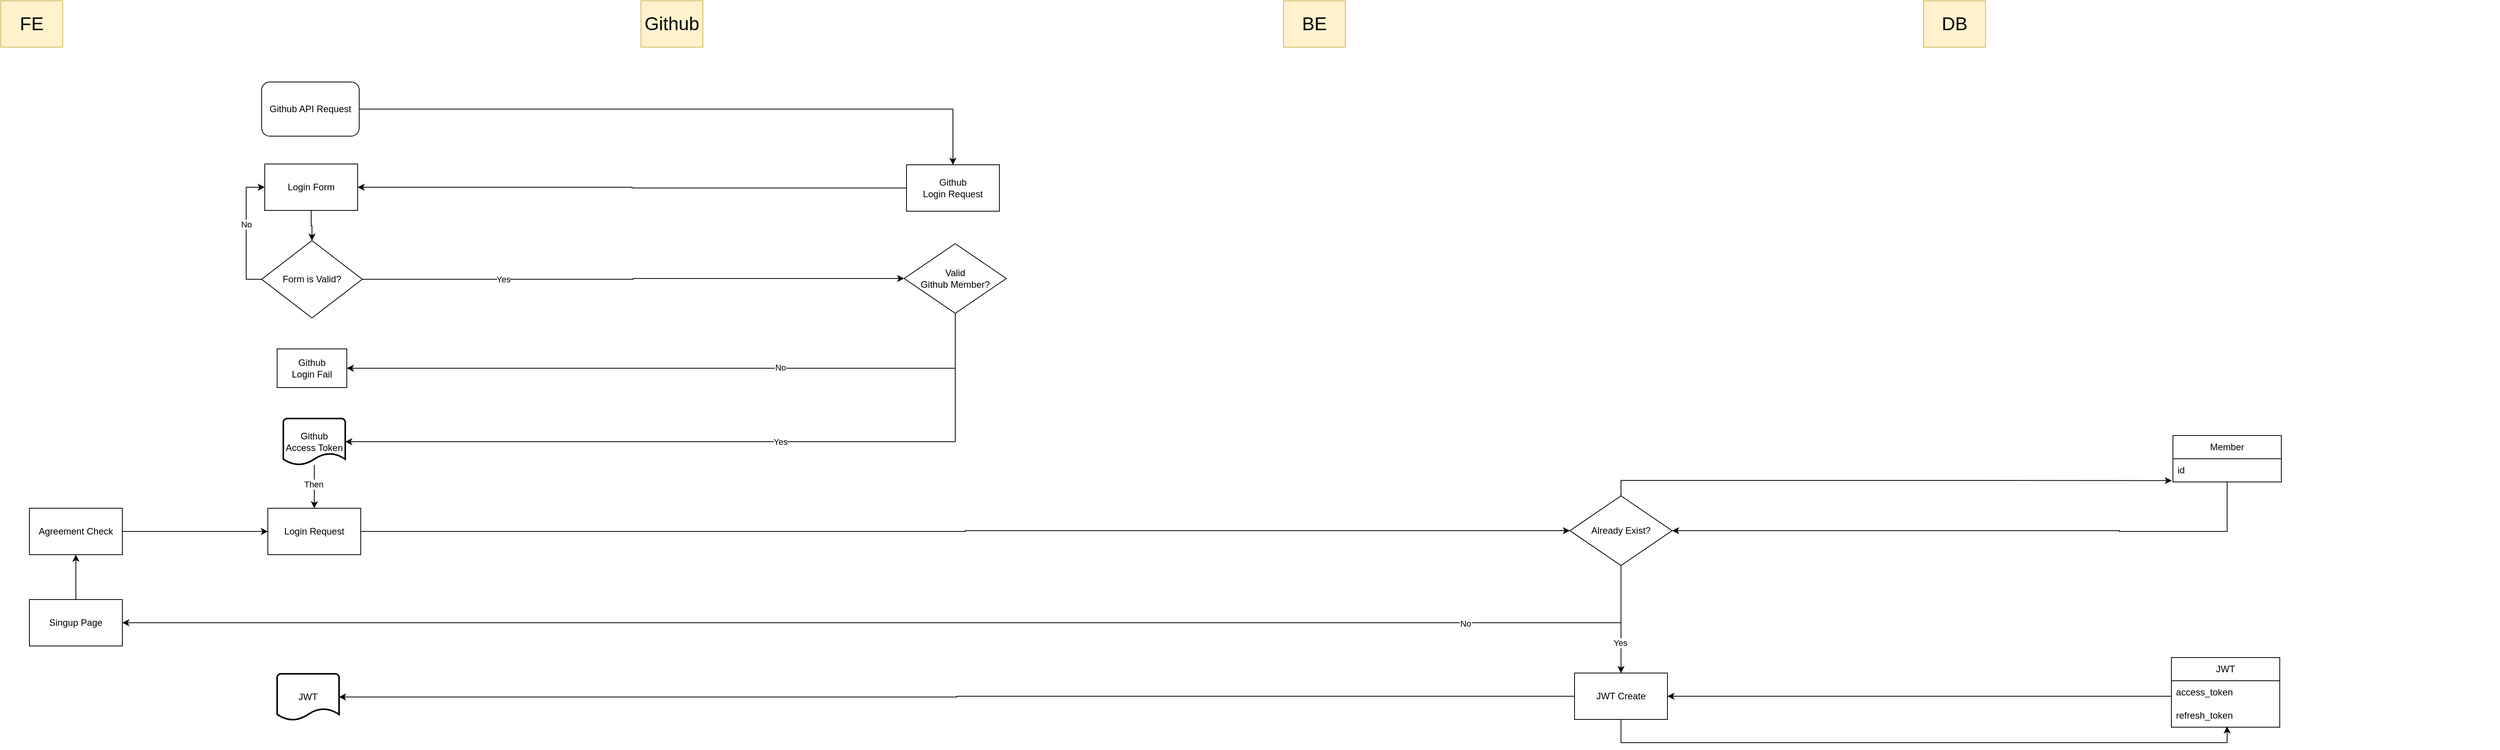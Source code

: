 <mxfile version="22.1.18" type="github" pages="2">
  <diagram name="로그인-토큰발급" id="oMTvJh4s9uJ8uuH1-UVI">
    <mxGraphModel dx="2927" dy="1130" grid="1" gridSize="10" guides="0" tooltips="1" connect="1" arrows="1" fold="1" page="1" pageScale="1" pageWidth="827" pageHeight="1169" math="0" shadow="0">
      <root>
        <mxCell id="0" />
        <mxCell id="1" parent="0" />
        <mxCell id="lEhialjVt_rpHtly2fDx-2" value="" style="edgeStyle=orthogonalEdgeStyle;rounded=0;orthogonalLoop=1;jettySize=auto;html=1;entryX=1;entryY=0.5;entryDx=0;entryDy=0;" edge="1" parent="1" source="nz82AR-Ov8s2bVuygeAf-3" target="nz82AR-Ov8s2bVuygeAf-11">
          <mxGeometry relative="1" as="geometry">
            <mxPoint x="406" y="484" as="targetPoint" />
            <Array as="points">
              <mxPoint x="406" y="475" />
            </Array>
          </mxGeometry>
        </mxCell>
        <mxCell id="lEhialjVt_rpHtly2fDx-4" value="" style="edgeStyle=orthogonalEdgeStyle;rounded=0;orthogonalLoop=1;jettySize=auto;html=1;entryX=1;entryY=0.5;entryDx=0;entryDy=0;entryPerimeter=0;" edge="1" parent="1" source="nz82AR-Ov8s2bVuygeAf-3" target="Zw-oJK_PBZ7GMt8sFQZV-1">
          <mxGeometry relative="1" as="geometry">
            <mxPoint x="406" y="484" as="targetPoint" />
            <Array as="points">
              <mxPoint x="406" y="570" />
            </Array>
          </mxGeometry>
        </mxCell>
        <mxCell id="nz82AR-Ov8s2bVuygeAf-3" value="Valid &lt;br&gt;Github Member?" style="rhombus;whiteSpace=wrap;html=1;" parent="1" vertex="1">
          <mxGeometry x="340" y="314" width="132" height="90" as="geometry" />
        </mxCell>
        <mxCell id="nz82AR-Ov8s2bVuygeAf-11" value="Github &lt;br&gt;Login Fail" style="rounded=0;whiteSpace=wrap;html=1;strokeColor=default;align=center;verticalAlign=middle;fontFamily=Helvetica;fontSize=12;fontColor=default;fillColor=default;" parent="1" vertex="1">
          <mxGeometry x="-470" y="450" width="90" height="50" as="geometry" />
        </mxCell>
        <mxCell id="lEhialjVt_rpHtly2fDx-9" value="" style="edgeStyle=orthogonalEdgeStyle;rounded=0;orthogonalLoop=1;jettySize=auto;html=1;" edge="1" parent="1" source="Zw-oJK_PBZ7GMt8sFQZV-1" target="lEhialjVt_rpHtly2fDx-6">
          <mxGeometry relative="1" as="geometry" />
        </mxCell>
        <mxCell id="Zw-oJK_PBZ7GMt8sFQZV-1" value="Github &lt;br&gt;Access Token" style="strokeWidth=2;html=1;shape=mxgraph.flowchart.document2;whiteSpace=wrap;size=0.25;" parent="1" vertex="1">
          <mxGeometry x="-462" y="540" width="80" height="60" as="geometry" />
        </mxCell>
        <mxCell id="lEhialjVt_rpHtly2fDx-12" value="" style="edgeStyle=orthogonalEdgeStyle;rounded=0;orthogonalLoop=1;jettySize=auto;html=1;entryX=-0.01;entryY=0.944;entryDx=0;entryDy=0;entryPerimeter=0;" edge="1" parent="1" source="Zw-oJK_PBZ7GMt8sFQZV-10" target="Zw-oJK_PBZ7GMt8sFQZV-28">
          <mxGeometry relative="1" as="geometry">
            <mxPoint x="1412" y="685" as="targetPoint" />
          </mxGeometry>
        </mxCell>
        <mxCell id="lEhialjVt_rpHtly2fDx-18" value="" style="edgeStyle=orthogonalEdgeStyle;rounded=0;orthogonalLoop=1;jettySize=auto;html=1;entryX=1;entryY=0.5;entryDx=0;entryDy=0;" edge="1" parent="1" source="Zw-oJK_PBZ7GMt8sFQZV-10" target="lEhialjVt_rpHtly2fDx-16">
          <mxGeometry relative="1" as="geometry">
            <mxPoint x="1266" y="810" as="targetPoint" />
            <Array as="points">
              <mxPoint x="1266" y="804" />
            </Array>
          </mxGeometry>
        </mxCell>
        <mxCell id="lEhialjVt_rpHtly2fDx-25" style="edgeStyle=orthogonalEdgeStyle;rounded=0;orthogonalLoop=1;jettySize=auto;html=1;entryX=0.5;entryY=0;entryDx=0;entryDy=0;" edge="1" parent="1" source="Zw-oJK_PBZ7GMt8sFQZV-10" target="lEhialjVt_rpHtly2fDx-20">
          <mxGeometry relative="1" as="geometry" />
        </mxCell>
        <mxCell id="Zw-oJK_PBZ7GMt8sFQZV-10" value="Already Exist?" style="rhombus;whiteSpace=wrap;html=1;" parent="1" vertex="1">
          <mxGeometry x="1200" y="640" width="132" height="90" as="geometry" />
        </mxCell>
        <mxCell id="lEhialjVt_rpHtly2fDx-15" value="" style="edgeStyle=orthogonalEdgeStyle;rounded=0;orthogonalLoop=1;jettySize=auto;html=1;entryX=1;entryY=0.5;entryDx=0;entryDy=0;" edge="1" parent="1" source="Zw-oJK_PBZ7GMt8sFQZV-27" target="Zw-oJK_PBZ7GMt8sFQZV-10">
          <mxGeometry relative="1" as="geometry">
            <mxPoint x="1899" y="671" as="targetPoint" />
            <Array as="points">
              <mxPoint x="1910" y="686" />
            </Array>
          </mxGeometry>
        </mxCell>
        <object label="Member" id="Zw-oJK_PBZ7GMt8sFQZV-27">
          <mxCell style="swimlane;fontStyle=0;childLayout=stackLayout;horizontal=1;startSize=30;horizontalStack=0;resizeParent=1;resizeParentMax=0;resizeLast=0;collapsible=1;marginBottom=0;whiteSpace=wrap;html=1;" parent="1" vertex="1">
            <mxGeometry x="1979" y="562" width="140" height="60" as="geometry">
              <mxRectangle x="160" y="885.5" width="60" height="30" as="alternateBounds" />
            </mxGeometry>
          </mxCell>
        </object>
        <mxCell id="Zw-oJK_PBZ7GMt8sFQZV-28" value="id" style="text;strokeColor=none;fillColor=none;align=left;verticalAlign=middle;spacingLeft=4;spacingRight=4;overflow=hidden;points=[[0,0.5],[1,0.5]];portConstraint=eastwest;rotatable=0;whiteSpace=wrap;html=1;" parent="Zw-oJK_PBZ7GMt8sFQZV-27" vertex="1">
          <mxGeometry y="30" width="140" height="30" as="geometry" />
        </mxCell>
        <mxCell id="lEhialjVt_rpHtly2fDx-30" value="" style="edgeStyle=orthogonalEdgeStyle;rounded=0;orthogonalLoop=1;jettySize=auto;html=1;entryX=1;entryY=0.5;entryDx=0;entryDy=0;" edge="1" parent="1" source="Zw-oJK_PBZ7GMt8sFQZV-38" target="lEhialjVt_rpHtly2fDx-20">
          <mxGeometry relative="1" as="geometry">
            <mxPoint x="1897" y="894" as="targetPoint" />
            <Array as="points">
              <mxPoint x="2047" y="899" />
            </Array>
          </mxGeometry>
        </mxCell>
        <object label="JWT" id="Zw-oJK_PBZ7GMt8sFQZV-38">
          <mxCell style="swimlane;fontStyle=0;childLayout=stackLayout;horizontal=1;startSize=30;horizontalStack=0;resizeParent=1;resizeParentMax=0;resizeLast=0;collapsible=1;marginBottom=0;whiteSpace=wrap;html=1;" parent="1" vertex="1">
            <mxGeometry x="1977" y="849" width="140" height="90" as="geometry">
              <mxRectangle x="160" y="1017" width="60" height="30" as="alternateBounds" />
            </mxGeometry>
          </mxCell>
        </object>
        <mxCell id="Zw-oJK_PBZ7GMt8sFQZV-39" value="access_token" style="text;strokeColor=none;fillColor=none;align=left;verticalAlign=middle;spacingLeft=4;spacingRight=4;overflow=hidden;points=[[0,0.5],[1,0.5]];portConstraint=eastwest;rotatable=0;whiteSpace=wrap;html=1;" parent="Zw-oJK_PBZ7GMt8sFQZV-38" vertex="1">
          <mxGeometry y="30" width="140" height="30" as="geometry" />
        </mxCell>
        <mxCell id="Zw-oJK_PBZ7GMt8sFQZV-40" value="refresh_token" style="text;strokeColor=none;fillColor=none;align=left;verticalAlign=middle;spacingLeft=4;spacingRight=4;overflow=hidden;points=[[0,0.5],[1,0.5]];portConstraint=eastwest;rotatable=0;whiteSpace=wrap;html=1;" parent="Zw-oJK_PBZ7GMt8sFQZV-38" vertex="1">
          <mxGeometry y="60" width="140" height="30" as="geometry" />
        </mxCell>
        <mxCell id="Zw-oJK_PBZ7GMt8sFQZV-47" value="JWT" style="strokeWidth=2;html=1;shape=mxgraph.flowchart.document2;whiteSpace=wrap;size=0.25;" parent="1" vertex="1">
          <mxGeometry x="-470" y="870" width="80" height="60" as="geometry" />
        </mxCell>
        <mxCell id="JmVFnfvvYfjK1NHhv5S9-3" value="&lt;font style=&quot;font-size: 24px;&quot;&gt;Github&lt;/font&gt;" style="text;html=1;strokeColor=#d6b656;fillColor=#fff2cc;align=center;verticalAlign=middle;whiteSpace=wrap;rounded=0;" vertex="1" parent="1">
          <mxGeometry width="80" height="60" as="geometry" />
        </mxCell>
        <mxCell id="JmVFnfvvYfjK1NHhv5S9-4" value="&lt;font style=&quot;font-size: 24px;&quot;&gt;FE&lt;/font&gt;" style="text;html=1;strokeColor=#d6b656;fillColor=#fff2cc;align=center;verticalAlign=middle;whiteSpace=wrap;rounded=0;" vertex="1" parent="1">
          <mxGeometry x="-827" width="80" height="60" as="geometry" />
        </mxCell>
        <mxCell id="JmVFnfvvYfjK1NHhv5S9-5" value="&lt;font style=&quot;font-size: 24px;&quot;&gt;BE&lt;/font&gt;" style="text;html=1;strokeColor=#d6b656;fillColor=#fff2cc;align=center;verticalAlign=middle;whiteSpace=wrap;rounded=0;" vertex="1" parent="1">
          <mxGeometry x="830" width="80" height="60" as="geometry" />
        </mxCell>
        <mxCell id="JmVFnfvvYfjK1NHhv5S9-14" value="" style="edgeStyle=orthogonalEdgeStyle;rounded=0;orthogonalLoop=1;jettySize=auto;html=1;entryX=0.5;entryY=0;entryDx=0;entryDy=0;" edge="1" parent="1" source="JmVFnfvvYfjK1NHhv5S9-6" target="JmVFnfvvYfjK1NHhv5S9-12">
          <mxGeometry relative="1" as="geometry">
            <mxPoint x="-284" y="155" as="targetPoint" />
          </mxGeometry>
        </mxCell>
        <mxCell id="JmVFnfvvYfjK1NHhv5S9-6" value="Github API Request" style="rounded=1;whiteSpace=wrap;html=1;" vertex="1" parent="1">
          <mxGeometry x="-490" y="105" width="126" height="70" as="geometry" />
        </mxCell>
        <mxCell id="JmVFnfvvYfjK1NHhv5S9-8" value="&lt;font style=&quot;font-size: 24px;&quot;&gt;DB&lt;/font&gt;" style="text;html=1;strokeColor=#d6b656;fillColor=#fff2cc;align=center;verticalAlign=middle;whiteSpace=wrap;rounded=0;" vertex="1" parent="1">
          <mxGeometry x="1657" width="80" height="60" as="geometry" />
        </mxCell>
        <mxCell id="6RO-E3ENFRVG-DHfxffZ-2" value="" style="edgeStyle=orthogonalEdgeStyle;rounded=0;orthogonalLoop=1;jettySize=auto;html=1;entryX=1;entryY=0.5;entryDx=0;entryDy=0;" edge="1" parent="1" source="JmVFnfvvYfjK1NHhv5S9-12" target="JmVFnfvvYfjK1NHhv5S9-15">
          <mxGeometry relative="1" as="geometry">
            <mxPoint x="263" y="242" as="targetPoint" />
          </mxGeometry>
        </mxCell>
        <mxCell id="JmVFnfvvYfjK1NHhv5S9-12" value="Github &lt;br&gt;Login Request" style="rounded=0;whiteSpace=wrap;html=1;strokeColor=default;align=center;verticalAlign=middle;fontFamily=Helvetica;fontSize=12;fontColor=default;fillColor=default;" vertex="1" parent="1">
          <mxGeometry x="343" y="212" width="120" height="60" as="geometry" />
        </mxCell>
        <mxCell id="JmVFnfvvYfjK1NHhv5S9-18" value="" style="edgeStyle=orthogonalEdgeStyle;rounded=0;orthogonalLoop=1;jettySize=auto;html=1;" edge="1" parent="1" source="JmVFnfvvYfjK1NHhv5S9-15" target="JmVFnfvvYfjK1NHhv5S9-16">
          <mxGeometry relative="1" as="geometry" />
        </mxCell>
        <mxCell id="JmVFnfvvYfjK1NHhv5S9-15" value="Login Form" style="rounded=0;whiteSpace=wrap;html=1;strokeColor=default;align=center;verticalAlign=middle;fontFamily=Helvetica;fontSize=12;fontColor=default;fillColor=default;" vertex="1" parent="1">
          <mxGeometry x="-486" y="211" width="120" height="60" as="geometry" />
        </mxCell>
        <mxCell id="JmVFnfvvYfjK1NHhv5S9-19" value="" style="edgeStyle=orthogonalEdgeStyle;rounded=0;orthogonalLoop=1;jettySize=auto;html=1;entryX=0;entryY=0.5;entryDx=0;entryDy=0;" edge="1" parent="1" source="JmVFnfvvYfjK1NHhv5S9-16" target="JmVFnfvvYfjK1NHhv5S9-15">
          <mxGeometry relative="1" as="geometry">
            <mxPoint x="-570" y="350" as="targetPoint" />
            <Array as="points">
              <mxPoint x="-510" y="360" />
              <mxPoint x="-510" y="241" />
            </Array>
          </mxGeometry>
        </mxCell>
        <mxCell id="6RO-E3ENFRVG-DHfxffZ-3" value="" style="edgeStyle=orthogonalEdgeStyle;rounded=0;orthogonalLoop=1;jettySize=auto;html=1;entryX=0;entryY=0.5;entryDx=0;entryDy=0;" edge="1" parent="1" source="JmVFnfvvYfjK1NHhv5S9-16" target="nz82AR-Ov8s2bVuygeAf-3">
          <mxGeometry relative="1" as="geometry">
            <mxPoint x="-280" y="360" as="targetPoint" />
          </mxGeometry>
        </mxCell>
        <mxCell id="JmVFnfvvYfjK1NHhv5S9-16" value="Form is Valid?" style="rhombus;whiteSpace=wrap;html=1;" vertex="1" parent="1">
          <mxGeometry x="-490" y="310" width="130" height="100" as="geometry" />
        </mxCell>
        <mxCell id="6RO-E3ENFRVG-DHfxffZ-1" value="No" style="edgeLabel;html=1;align=center;verticalAlign=middle;resizable=0;points=[];" vertex="1" connectable="0" parent="1">
          <mxGeometry x="-509.996" y="289" as="geometry" />
        </mxCell>
        <mxCell id="lEhialjVt_rpHtly2fDx-1" value="Yes" style="edgeLabel;html=1;align=center;verticalAlign=middle;resizable=0;points=[];" vertex="1" connectable="0" parent="1">
          <mxGeometry x="-177.999" y="360" as="geometry" />
        </mxCell>
        <mxCell id="lEhialjVt_rpHtly2fDx-3" value="No" style="edgeLabel;html=1;align=center;verticalAlign=middle;resizable=0;points=[];" vertex="1" connectable="0" parent="1">
          <mxGeometry x="180.004" y="474" as="geometry" />
        </mxCell>
        <mxCell id="lEhialjVt_rpHtly2fDx-5" value="Yes" style="edgeLabel;html=1;align=center;verticalAlign=middle;resizable=0;points=[];" vertex="1" connectable="0" parent="1">
          <mxGeometry x="180.001" y="570" as="geometry" />
        </mxCell>
        <mxCell id="lEhialjVt_rpHtly2fDx-11" value="" style="edgeStyle=orthogonalEdgeStyle;rounded=0;orthogonalLoop=1;jettySize=auto;html=1;entryX=0;entryY=0.5;entryDx=0;entryDy=0;" edge="1" parent="1" source="lEhialjVt_rpHtly2fDx-6" target="Zw-oJK_PBZ7GMt8sFQZV-10">
          <mxGeometry relative="1" as="geometry">
            <mxPoint x="-282" y="686" as="targetPoint" />
          </mxGeometry>
        </mxCell>
        <mxCell id="lEhialjVt_rpHtly2fDx-6" value="Login Request" style="rounded=0;whiteSpace=wrap;html=1;strokeColor=default;align=center;verticalAlign=middle;fontFamily=Helvetica;fontSize=12;fontColor=default;fillColor=default;" vertex="1" parent="1">
          <mxGeometry x="-482" y="656" width="120" height="60" as="geometry" />
        </mxCell>
        <mxCell id="lEhialjVt_rpHtly2fDx-10" value="Then" style="edgeLabel;html=1;align=center;verticalAlign=middle;resizable=0;points=[];" vertex="1" connectable="0" parent="1">
          <mxGeometry x="-382.999" y="546" as="geometry">
            <mxPoint x="-40" y="79" as="offset" />
          </mxGeometry>
        </mxCell>
        <mxCell id="lEhialjVt_rpHtly2fDx-23" value="" style="edgeStyle=orthogonalEdgeStyle;rounded=0;orthogonalLoop=1;jettySize=auto;html=1;" edge="1" parent="1" source="lEhialjVt_rpHtly2fDx-16" target="lEhialjVt_rpHtly2fDx-22">
          <mxGeometry relative="1" as="geometry" />
        </mxCell>
        <mxCell id="lEhialjVt_rpHtly2fDx-16" value="Singup Page" style="rounded=0;whiteSpace=wrap;html=1;strokeColor=default;align=center;verticalAlign=middle;fontFamily=Helvetica;fontSize=12;fontColor=default;fillColor=default;" vertex="1" parent="1">
          <mxGeometry x="-790" y="774" width="120" height="60" as="geometry" />
        </mxCell>
        <mxCell id="lEhialjVt_rpHtly2fDx-19" value="No" style="edgeLabel;html=1;align=center;verticalAlign=middle;resizable=0;points=[];" vertex="1" connectable="0" parent="1">
          <mxGeometry x="2200.004" y="695" as="geometry">
            <mxPoint x="-1135" y="110" as="offset" />
          </mxGeometry>
        </mxCell>
        <mxCell id="lEhialjVt_rpHtly2fDx-32" value="" style="edgeStyle=orthogonalEdgeStyle;rounded=0;orthogonalLoop=1;jettySize=auto;html=1;entryX=0.514;entryY=0.967;entryDx=0;entryDy=0;entryPerimeter=0;" edge="1" parent="1" source="lEhialjVt_rpHtly2fDx-20" target="Zw-oJK_PBZ7GMt8sFQZV-40">
          <mxGeometry relative="1" as="geometry">
            <mxPoint x="1406" y="899" as="targetPoint" />
            <Array as="points">
              <mxPoint x="1266" y="959" />
              <mxPoint x="2049" y="959" />
            </Array>
          </mxGeometry>
        </mxCell>
        <mxCell id="lEhialjVt_rpHtly2fDx-20" value="JWT Create" style="rounded=0;whiteSpace=wrap;html=1;strokeColor=default;align=center;verticalAlign=middle;fontFamily=Helvetica;fontSize=12;fontColor=default;fillColor=default;" vertex="1" parent="1">
          <mxGeometry x="1206" y="869" width="120" height="60" as="geometry" />
        </mxCell>
        <mxCell id="lEhialjVt_rpHtly2fDx-24" value="" style="edgeStyle=orthogonalEdgeStyle;rounded=0;orthogonalLoop=1;jettySize=auto;html=1;entryX=0;entryY=0.5;entryDx=0;entryDy=0;" edge="1" parent="1" source="lEhialjVt_rpHtly2fDx-22" target="lEhialjVt_rpHtly2fDx-6">
          <mxGeometry relative="1" as="geometry">
            <mxPoint x="-590" y="690" as="targetPoint" />
          </mxGeometry>
        </mxCell>
        <mxCell id="lEhialjVt_rpHtly2fDx-22" value="Agreement Check" style="rounded=0;whiteSpace=wrap;html=1;strokeColor=default;align=center;verticalAlign=middle;fontFamily=Helvetica;fontSize=12;fontColor=default;fillColor=default;" vertex="1" parent="1">
          <mxGeometry x="-790" y="656" width="120" height="60" as="geometry" />
        </mxCell>
        <mxCell id="lEhialjVt_rpHtly2fDx-26" value="Yes" style="edgeLabel;html=1;align=center;verticalAlign=middle;resizable=0;points=[];" vertex="1" connectable="0" parent="1">
          <mxGeometry x="2400.004" y="720" as="geometry">
            <mxPoint x="-1135" y="110" as="offset" />
          </mxGeometry>
        </mxCell>
        <mxCell id="lEhialjVt_rpHtly2fDx-33" style="edgeStyle=orthogonalEdgeStyle;rounded=0;orthogonalLoop=1;jettySize=auto;html=1;entryX=1;entryY=0.5;entryDx=0;entryDy=0;entryPerimeter=0;" edge="1" parent="1" source="lEhialjVt_rpHtly2fDx-20" target="Zw-oJK_PBZ7GMt8sFQZV-47">
          <mxGeometry relative="1" as="geometry" />
        </mxCell>
      </root>
    </mxGraphModel>
  </diagram>
  <diagram id="Yhh-irI7pM7k6TjS8a3b" name="공부-피드">
    <mxGraphModel dx="724" dy="390" grid="1" gridSize="10" guides="1" tooltips="1" connect="1" arrows="1" fold="1" page="1" pageScale="1" pageWidth="827" pageHeight="1169" math="0" shadow="0">
      <root>
        <mxCell id="0" />
        <mxCell id="1" parent="0" />
        <mxCell id="00pomBXMcCXH715_GB82-51" style="edgeStyle=orthogonalEdgeStyle;rounded=0;orthogonalLoop=1;jettySize=auto;html=1;exitX=1;exitY=0.5;exitDx=0;exitDy=0;entryX=0;entryY=0.5;entryDx=0;entryDy=0;" parent="1" source="00pomBXMcCXH715_GB82-4" target="00pomBXMcCXH715_GB82-57" edge="1">
          <mxGeometry relative="1" as="geometry">
            <mxPoint x="160" y="60" as="targetPoint" />
          </mxGeometry>
        </mxCell>
        <mxCell id="00pomBXMcCXH715_GB82-4" value="&lt;font style=&quot;font-size: 8px;&quot;&gt;Start&lt;br&gt;&lt;/font&gt;" style="rounded=1;whiteSpace=wrap;html=1;" parent="1" vertex="1">
          <mxGeometry x="40" y="40" width="80" height="40" as="geometry" />
        </mxCell>
        <mxCell id="00pomBXMcCXH715_GB82-49" value="" style="edgeStyle=orthogonalEdgeStyle;rounded=0;orthogonalLoop=1;jettySize=auto;html=1;" parent="1" source="00pomBXMcCXH715_GB82-12" target="00pomBXMcCXH715_GB82-48" edge="1">
          <mxGeometry relative="1" as="geometry" />
        </mxCell>
        <mxCell id="00pomBXMcCXH715_GB82-12" value="&lt;font style=&quot;font-size: 8px;&quot;&gt;Feed&lt;/font&gt;" style="swimlane;fontStyle=0;childLayout=stackLayout;horizontal=1;startSize=30;horizontalStack=0;resizeParent=1;resizeParentMax=0;resizeLast=0;collapsible=1;marginBottom=0;whiteSpace=wrap;html=1;" parent="1" vertex="1">
          <mxGeometry x="360" y="540" width="120" height="60" as="geometry" />
        </mxCell>
        <mxCell id="00pomBXMcCXH715_GB82-15" value="&lt;span style=&quot;font-size: 8px;&quot;&gt;Contents&lt;br&gt;&lt;/span&gt;" style="text;strokeColor=none;fillColor=none;align=left;verticalAlign=middle;spacingLeft=4;spacingRight=4;overflow=hidden;points=[[0,0.5],[1,0.5]];portConstraint=eastwest;rotatable=0;whiteSpace=wrap;html=1;" parent="00pomBXMcCXH715_GB82-12" vertex="1">
          <mxGeometry y="30" width="120" height="30" as="geometry" />
        </mxCell>
        <mxCell id="00pomBXMcCXH715_GB82-45" style="edgeStyle=orthogonalEdgeStyle;rounded=0;orthogonalLoop=1;jettySize=auto;html=1;exitX=1;exitY=0.5;exitDx=0;exitDy=0;entryX=0;entryY=0.5;entryDx=0;entryDy=0;" parent="1" source="00pomBXMcCXH715_GB82-17" target="00pomBXMcCXH715_GB82-12" edge="1">
          <mxGeometry relative="1" as="geometry" />
        </mxCell>
        <mxCell id="00pomBXMcCXH715_GB82-17" value="&lt;font style=&quot;font-size: 8px;&quot;&gt;TempFeed&lt;/font&gt;" style="swimlane;fontStyle=0;childLayout=stackLayout;horizontal=1;startSize=30;horizontalStack=0;resizeParent=1;resizeParentMax=0;resizeLast=0;collapsible=1;marginBottom=0;whiteSpace=wrap;html=1;" parent="1" vertex="1">
          <mxGeometry x="160" y="660" width="120" height="60" as="geometry">
            <mxRectangle x="360" y="60" width="80" height="30" as="alternateBounds" />
          </mxGeometry>
        </mxCell>
        <mxCell id="00pomBXMcCXH715_GB82-18" value="&lt;span style=&quot;font-size: 8px;&quot;&gt;Contents&lt;br&gt;&lt;/span&gt;" style="text;strokeColor=none;fillColor=none;align=left;verticalAlign=middle;spacingLeft=4;spacingRight=4;overflow=hidden;points=[[0,0.5],[1,0.5]];portConstraint=eastwest;rotatable=0;whiteSpace=wrap;html=1;" parent="00pomBXMcCXH715_GB82-17" vertex="1">
          <mxGeometry y="30" width="120" height="30" as="geometry" />
        </mxCell>
        <mxCell id="00pomBXMcCXH715_GB82-95" style="edgeStyle=orthogonalEdgeStyle;rounded=0;orthogonalLoop=1;jettySize=auto;html=1;exitX=0;exitY=0.5;exitDx=0;exitDy=0;entryX=0;entryY=0;entryDx=0;entryDy=0;" parent="1" source="00pomBXMcCXH715_GB82-21" target="00pomBXMcCXH715_GB82-17" edge="1">
          <mxGeometry relative="1" as="geometry" />
        </mxCell>
        <mxCell id="00pomBXMcCXH715_GB82-96" style="edgeStyle=orthogonalEdgeStyle;rounded=0;orthogonalLoop=1;jettySize=auto;html=1;exitX=0.5;exitY=1;exitDx=0;exitDy=0;entryX=0.5;entryY=0;entryDx=0;entryDy=0;" parent="1" source="00pomBXMcCXH715_GB82-21" target="00pomBXMcCXH715_GB82-91" edge="1">
          <mxGeometry relative="1" as="geometry" />
        </mxCell>
        <mxCell id="00pomBXMcCXH715_GB82-21" value="&lt;span style=&quot;font-size: 8px;&quot;&gt;Start Timer&lt;/span&gt;" style="rounded=1;whiteSpace=wrap;html=1;" parent="1" vertex="1">
          <mxGeometry x="360" y="280" width="80" height="40" as="geometry" />
        </mxCell>
        <mxCell id="00pomBXMcCXH715_GB82-40" style="edgeStyle=orthogonalEdgeStyle;rounded=0;orthogonalLoop=1;jettySize=auto;html=1;exitX=1;exitY=0.5;exitDx=0;exitDy=0;entryX=0;entryY=0.5;entryDx=0;entryDy=0;" parent="1" source="00pomBXMcCXH715_GB82-22" target="00pomBXMcCXH715_GB82-31" edge="1">
          <mxGeometry relative="1" as="geometry" />
        </mxCell>
        <mxCell id="00pomBXMcCXH715_GB82-44" style="edgeStyle=orthogonalEdgeStyle;rounded=0;orthogonalLoop=1;jettySize=auto;html=1;exitX=0.5;exitY=1;exitDx=0;exitDy=0;entryX=1;entryY=0;entryDx=0;entryDy=0;" parent="1" source="00pomBXMcCXH715_GB82-22" target="00pomBXMcCXH715_GB82-17" edge="1">
          <mxGeometry relative="1" as="geometry">
            <mxPoint x="280.345" y="540" as="targetPoint" />
          </mxGeometry>
        </mxCell>
        <mxCell id="00pomBXMcCXH715_GB82-22" value="&lt;span style=&quot;font-size: 8px;&quot;&gt;End Timer&lt;br&gt;&lt;/span&gt;" style="rounded=1;whiteSpace=wrap;html=1;" parent="1" vertex="1">
          <mxGeometry x="240" y="440" width="80" height="40" as="geometry" />
        </mxCell>
        <mxCell id="00pomBXMcCXH715_GB82-31" value="&lt;span style=&quot;font-size: 8px;&quot;&gt;End Studying&lt;br&gt;&lt;/span&gt;" style="rounded=1;whiteSpace=wrap;html=1;" parent="1" vertex="1">
          <mxGeometry x="360" y="440" width="80" height="40" as="geometry" />
        </mxCell>
        <mxCell id="00pomBXMcCXH715_GB82-72" style="edgeStyle=orthogonalEdgeStyle;rounded=0;orthogonalLoop=1;jettySize=auto;html=1;exitX=1;exitY=0.5;exitDx=0;exitDy=0;entryX=0;entryY=0.5;entryDx=0;entryDy=0;" parent="1" source="00pomBXMcCXH715_GB82-37" target="00pomBXMcCXH715_GB82-71" edge="1">
          <mxGeometry relative="1" as="geometry" />
        </mxCell>
        <mxCell id="00pomBXMcCXH715_GB82-37" value="&lt;span style=&quot;font-size: 8px;&quot;&gt;Start Studying&lt;br&gt;&lt;/span&gt;" style="rounded=1;whiteSpace=wrap;html=1;" parent="1" vertex="1">
          <mxGeometry x="200" y="200" width="80" height="40" as="geometry" />
        </mxCell>
        <mxCell id="00pomBXMcCXH715_GB82-46" style="edgeStyle=orthogonalEdgeStyle;rounded=0;orthogonalLoop=1;jettySize=auto;html=1;exitX=0.5;exitY=1;exitDx=0;exitDy=0;entryX=0.33;entryY=-0.047;entryDx=0;entryDy=0;entryPerimeter=0;" parent="1" source="00pomBXMcCXH715_GB82-31" target="00pomBXMcCXH715_GB82-12" edge="1">
          <mxGeometry relative="1" as="geometry" />
        </mxCell>
        <mxCell id="00pomBXMcCXH715_GB82-48" value="&lt;font style=&quot;font-size: 8px;&quot;&gt;MySQL&lt;/font&gt;" style="shape=cylinder3;whiteSpace=wrap;html=1;boundedLbl=1;backgroundOutline=1;size=15;" parent="1" vertex="1">
          <mxGeometry x="380" y="640" width="80" height="80" as="geometry" />
        </mxCell>
        <mxCell id="00pomBXMcCXH715_GB82-65" style="edgeStyle=orthogonalEdgeStyle;rounded=0;orthogonalLoop=1;jettySize=auto;html=1;exitX=1;exitY=0.5;exitDx=0;exitDy=0;entryX=0;entryY=0.5;entryDx=0;entryDy=0;" parent="1" source="00pomBXMcCXH715_GB82-56" target="00pomBXMcCXH715_GB82-62" edge="1">
          <mxGeometry relative="1" as="geometry" />
        </mxCell>
        <mxCell id="00pomBXMcCXH715_GB82-68" value="No" style="edgeLabel;html=1;align=center;verticalAlign=middle;resizable=0;points=[];" parent="00pomBXMcCXH715_GB82-65" vertex="1" connectable="0">
          <mxGeometry x="-0.183" y="-1" relative="1" as="geometry">
            <mxPoint as="offset" />
          </mxGeometry>
        </mxCell>
        <mxCell id="00pomBXMcCXH715_GB82-85" style="edgeStyle=orthogonalEdgeStyle;rounded=0;orthogonalLoop=1;jettySize=auto;html=1;exitX=0;exitY=0.5;exitDx=0;exitDy=0;entryX=1;entryY=0.5;entryDx=0;entryDy=0;" parent="1" source="00pomBXMcCXH715_GB82-56" target="00pomBXMcCXH715_GB82-84" edge="1">
          <mxGeometry relative="1" as="geometry" />
        </mxCell>
        <mxCell id="00pomBXMcCXH715_GB82-86" value="Yes" style="edgeLabel;html=1;align=center;verticalAlign=middle;resizable=0;points=[];" parent="00pomBXMcCXH715_GB82-85" vertex="1" connectable="0">
          <mxGeometry x="0.071" y="-1" relative="1" as="geometry">
            <mxPoint as="offset" />
          </mxGeometry>
        </mxCell>
        <mxCell id="00pomBXMcCXH715_GB82-56" value="&lt;font style=&quot;font-size: 8px;&quot;&gt;Authentication?&lt;/font&gt;" style="rhombus;whiteSpace=wrap;html=1;" parent="1" vertex="1">
          <mxGeometry x="200" y="120" width="80" height="40" as="geometry" />
        </mxCell>
        <mxCell id="00pomBXMcCXH715_GB82-60" style="edgeStyle=orthogonalEdgeStyle;rounded=0;orthogonalLoop=1;jettySize=auto;html=1;exitX=0.5;exitY=1;exitDx=0;exitDy=0;entryX=0.5;entryY=0;entryDx=0;entryDy=0;" parent="1" source="00pomBXMcCXH715_GB82-57" target="00pomBXMcCXH715_GB82-56" edge="1">
          <mxGeometry relative="1" as="geometry" />
        </mxCell>
        <mxCell id="00pomBXMcCXH715_GB82-57" value="&lt;font style=&quot;font-size: 8px;&quot;&gt;FeedPage&lt;/font&gt;" style="rounded=0;whiteSpace=wrap;html=1;" parent="1" vertex="1">
          <mxGeometry x="200" y="40" width="80" height="40" as="geometry" />
        </mxCell>
        <mxCell id="00pomBXMcCXH715_GB82-88" style="edgeStyle=orthogonalEdgeStyle;rounded=0;orthogonalLoop=1;jettySize=auto;html=1;exitX=1;exitY=0.5;exitDx=0;exitDy=0;entryX=0;entryY=0.5;entryDx=0;entryDy=0;" parent="1" source="00pomBXMcCXH715_GB82-58" target="00pomBXMcCXH715_GB82-37" edge="1">
          <mxGeometry relative="1" as="geometry" />
        </mxCell>
        <mxCell id="00pomBXMcCXH715_GB82-58" value="&lt;font style=&quot;font-size: 8px;&quot;&gt;StudyingPage&lt;/font&gt;" style="rounded=0;whiteSpace=wrap;html=1;" parent="1" vertex="1">
          <mxGeometry x="40" y="200" width="80" height="40" as="geometry" />
        </mxCell>
        <mxCell id="00pomBXMcCXH715_GB82-62" value="&lt;font style=&quot;font-size: 8px;&quot;&gt;LoginPage&lt;/font&gt;" style="rounded=0;whiteSpace=wrap;html=1;" parent="1" vertex="1">
          <mxGeometry x="360" y="120" width="80" height="40" as="geometry" />
        </mxCell>
        <mxCell id="00pomBXMcCXH715_GB82-89" style="edgeStyle=orthogonalEdgeStyle;rounded=0;orthogonalLoop=1;jettySize=auto;html=1;exitX=0.5;exitY=0;exitDx=0;exitDy=0;entryX=0.5;entryY=1;entryDx=0;entryDy=0;" parent="1" source="00pomBXMcCXH715_GB82-71" target="00pomBXMcCXH715_GB82-62" edge="1">
          <mxGeometry relative="1" as="geometry" />
        </mxCell>
        <mxCell id="00pomBXMcCXH715_GB82-90" value="No" style="edgeLabel;html=1;align=center;verticalAlign=middle;resizable=0;points=[];" parent="00pomBXMcCXH715_GB82-89" vertex="1" connectable="0">
          <mxGeometry x="0.025" y="-1" relative="1" as="geometry">
            <mxPoint as="offset" />
          </mxGeometry>
        </mxCell>
        <mxCell id="00pomBXMcCXH715_GB82-92" style="edgeStyle=orthogonalEdgeStyle;rounded=0;orthogonalLoop=1;jettySize=auto;html=1;exitX=0.5;exitY=1;exitDx=0;exitDy=0;entryX=0.5;entryY=0;entryDx=0;entryDy=0;" parent="1" source="00pomBXMcCXH715_GB82-71" target="00pomBXMcCXH715_GB82-21" edge="1">
          <mxGeometry relative="1" as="geometry" />
        </mxCell>
        <mxCell id="00pomBXMcCXH715_GB82-93" value="Yes" style="edgeLabel;html=1;align=center;verticalAlign=middle;resizable=0;points=[];" parent="00pomBXMcCXH715_GB82-92" vertex="1" connectable="0">
          <mxGeometry x="-0.275" relative="1" as="geometry">
            <mxPoint as="offset" />
          </mxGeometry>
        </mxCell>
        <mxCell id="00pomBXMcCXH715_GB82-71" value="&lt;font style=&quot;font-size: 8px;&quot;&gt;Authentication?&lt;/font&gt;" style="rhombus;whiteSpace=wrap;html=1;" parent="1" vertex="1">
          <mxGeometry x="360" y="200" width="80" height="40" as="geometry" />
        </mxCell>
        <mxCell id="00pomBXMcCXH715_GB82-87" style="edgeStyle=orthogonalEdgeStyle;rounded=0;orthogonalLoop=1;jettySize=auto;html=1;exitX=0.5;exitY=1;exitDx=0;exitDy=0;entryX=0.5;entryY=0;entryDx=0;entryDy=0;" parent="1" source="00pomBXMcCXH715_GB82-84" target="00pomBXMcCXH715_GB82-58" edge="1">
          <mxGeometry relative="1" as="geometry" />
        </mxCell>
        <mxCell id="00pomBXMcCXH715_GB82-84" value="&lt;font style=&quot;font-size: 8px;&quot;&gt;Access&lt;br&gt;StudyingPage&lt;/font&gt;" style="rounded=1;whiteSpace=wrap;html=1;" parent="1" vertex="1">
          <mxGeometry x="40" y="120" width="80" height="40" as="geometry" />
        </mxCell>
        <mxCell id="00pomBXMcCXH715_GB82-94" style="edgeStyle=orthogonalEdgeStyle;rounded=0;orthogonalLoop=1;jettySize=auto;html=1;exitX=0;exitY=0.5;exitDx=0;exitDy=0;entryX=0.5;entryY=0;entryDx=0;entryDy=0;" parent="1" source="00pomBXMcCXH715_GB82-91" target="00pomBXMcCXH715_GB82-17" edge="1">
          <mxGeometry relative="1" as="geometry" />
        </mxCell>
        <mxCell id="00pomBXMcCXH715_GB82-91" value="&lt;span style=&quot;font-size: 8px;&quot;&gt;5 Minutes Later&lt;br&gt;&lt;/span&gt;" style="rounded=1;whiteSpace=wrap;html=1;" parent="1" vertex="1">
          <mxGeometry x="360" y="360" width="80" height="40" as="geometry" />
        </mxCell>
      </root>
    </mxGraphModel>
  </diagram>
</mxfile>

